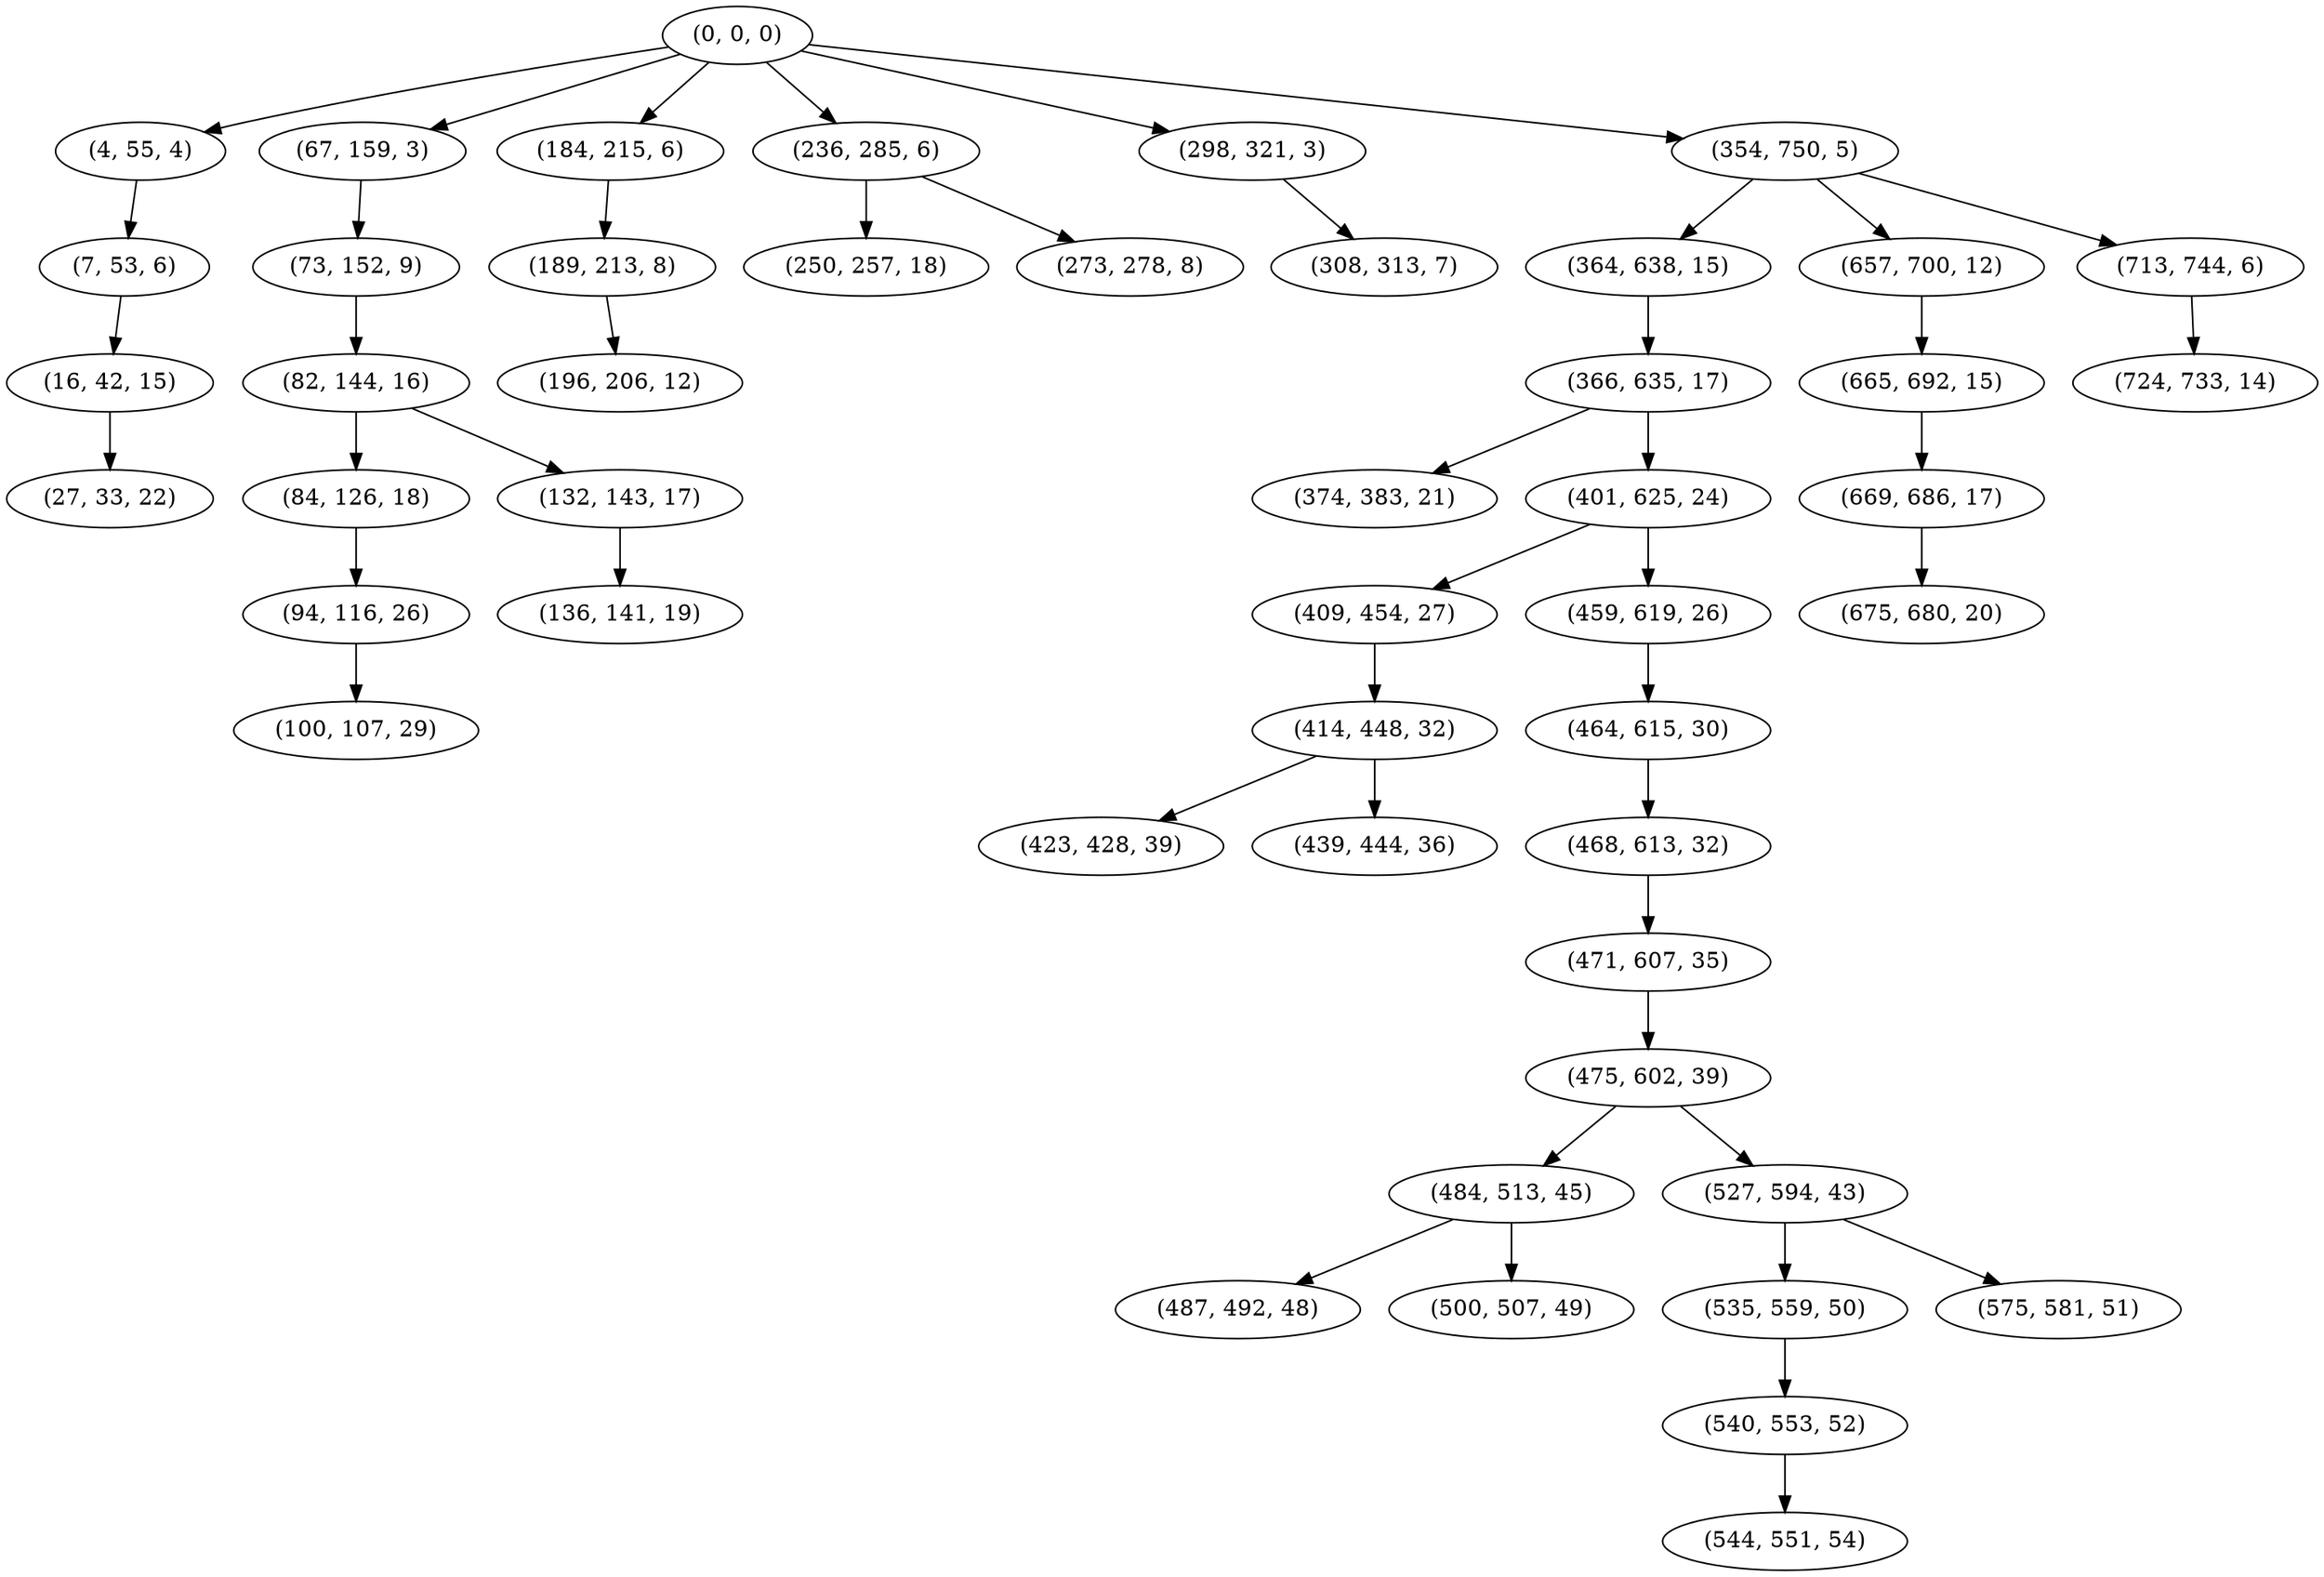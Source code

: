 digraph tree {
    "(0, 0, 0)";
    "(4, 55, 4)";
    "(7, 53, 6)";
    "(16, 42, 15)";
    "(27, 33, 22)";
    "(67, 159, 3)";
    "(73, 152, 9)";
    "(82, 144, 16)";
    "(84, 126, 18)";
    "(94, 116, 26)";
    "(100, 107, 29)";
    "(132, 143, 17)";
    "(136, 141, 19)";
    "(184, 215, 6)";
    "(189, 213, 8)";
    "(196, 206, 12)";
    "(236, 285, 6)";
    "(250, 257, 18)";
    "(273, 278, 8)";
    "(298, 321, 3)";
    "(308, 313, 7)";
    "(354, 750, 5)";
    "(364, 638, 15)";
    "(366, 635, 17)";
    "(374, 383, 21)";
    "(401, 625, 24)";
    "(409, 454, 27)";
    "(414, 448, 32)";
    "(423, 428, 39)";
    "(439, 444, 36)";
    "(459, 619, 26)";
    "(464, 615, 30)";
    "(468, 613, 32)";
    "(471, 607, 35)";
    "(475, 602, 39)";
    "(484, 513, 45)";
    "(487, 492, 48)";
    "(500, 507, 49)";
    "(527, 594, 43)";
    "(535, 559, 50)";
    "(540, 553, 52)";
    "(544, 551, 54)";
    "(575, 581, 51)";
    "(657, 700, 12)";
    "(665, 692, 15)";
    "(669, 686, 17)";
    "(675, 680, 20)";
    "(713, 744, 6)";
    "(724, 733, 14)";
    "(0, 0, 0)" -> "(4, 55, 4)";
    "(0, 0, 0)" -> "(67, 159, 3)";
    "(0, 0, 0)" -> "(184, 215, 6)";
    "(0, 0, 0)" -> "(236, 285, 6)";
    "(0, 0, 0)" -> "(298, 321, 3)";
    "(0, 0, 0)" -> "(354, 750, 5)";
    "(4, 55, 4)" -> "(7, 53, 6)";
    "(7, 53, 6)" -> "(16, 42, 15)";
    "(16, 42, 15)" -> "(27, 33, 22)";
    "(67, 159, 3)" -> "(73, 152, 9)";
    "(73, 152, 9)" -> "(82, 144, 16)";
    "(82, 144, 16)" -> "(84, 126, 18)";
    "(82, 144, 16)" -> "(132, 143, 17)";
    "(84, 126, 18)" -> "(94, 116, 26)";
    "(94, 116, 26)" -> "(100, 107, 29)";
    "(132, 143, 17)" -> "(136, 141, 19)";
    "(184, 215, 6)" -> "(189, 213, 8)";
    "(189, 213, 8)" -> "(196, 206, 12)";
    "(236, 285, 6)" -> "(250, 257, 18)";
    "(236, 285, 6)" -> "(273, 278, 8)";
    "(298, 321, 3)" -> "(308, 313, 7)";
    "(354, 750, 5)" -> "(364, 638, 15)";
    "(354, 750, 5)" -> "(657, 700, 12)";
    "(354, 750, 5)" -> "(713, 744, 6)";
    "(364, 638, 15)" -> "(366, 635, 17)";
    "(366, 635, 17)" -> "(374, 383, 21)";
    "(366, 635, 17)" -> "(401, 625, 24)";
    "(401, 625, 24)" -> "(409, 454, 27)";
    "(401, 625, 24)" -> "(459, 619, 26)";
    "(409, 454, 27)" -> "(414, 448, 32)";
    "(414, 448, 32)" -> "(423, 428, 39)";
    "(414, 448, 32)" -> "(439, 444, 36)";
    "(459, 619, 26)" -> "(464, 615, 30)";
    "(464, 615, 30)" -> "(468, 613, 32)";
    "(468, 613, 32)" -> "(471, 607, 35)";
    "(471, 607, 35)" -> "(475, 602, 39)";
    "(475, 602, 39)" -> "(484, 513, 45)";
    "(475, 602, 39)" -> "(527, 594, 43)";
    "(484, 513, 45)" -> "(487, 492, 48)";
    "(484, 513, 45)" -> "(500, 507, 49)";
    "(527, 594, 43)" -> "(535, 559, 50)";
    "(527, 594, 43)" -> "(575, 581, 51)";
    "(535, 559, 50)" -> "(540, 553, 52)";
    "(540, 553, 52)" -> "(544, 551, 54)";
    "(657, 700, 12)" -> "(665, 692, 15)";
    "(665, 692, 15)" -> "(669, 686, 17)";
    "(669, 686, 17)" -> "(675, 680, 20)";
    "(713, 744, 6)" -> "(724, 733, 14)";
}
